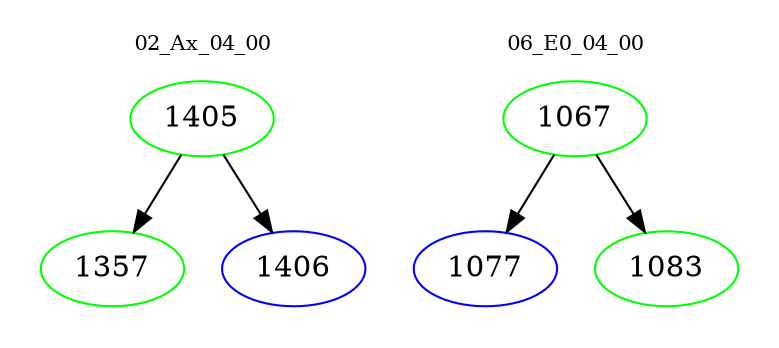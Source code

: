 digraph{
subgraph cluster_0 {
color = white
label = "02_Ax_04_00";
fontsize=10;
T0_1405 [label="1405", color="green"]
T0_1405 -> T0_1357 [color="black"]
T0_1357 [label="1357", color="green"]
T0_1405 -> T0_1406 [color="black"]
T0_1406 [label="1406", color="blue"]
}
subgraph cluster_1 {
color = white
label = "06_E0_04_00";
fontsize=10;
T1_1067 [label="1067", color="green"]
T1_1067 -> T1_1077 [color="black"]
T1_1077 [label="1077", color="blue"]
T1_1067 -> T1_1083 [color="black"]
T1_1083 [label="1083", color="green"]
}
}
